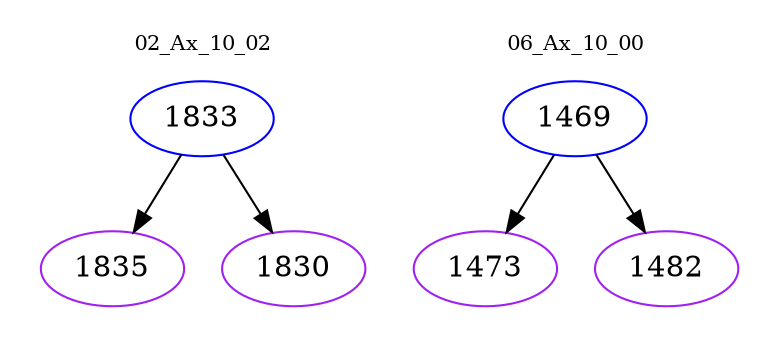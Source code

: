 digraph{
subgraph cluster_0 {
color = white
label = "02_Ax_10_02";
fontsize=10;
T0_1833 [label="1833", color="blue"]
T0_1833 -> T0_1835 [color="black"]
T0_1835 [label="1835", color="purple"]
T0_1833 -> T0_1830 [color="black"]
T0_1830 [label="1830", color="purple"]
}
subgraph cluster_1 {
color = white
label = "06_Ax_10_00";
fontsize=10;
T1_1469 [label="1469", color="blue"]
T1_1469 -> T1_1473 [color="black"]
T1_1473 [label="1473", color="purple"]
T1_1469 -> T1_1482 [color="black"]
T1_1482 [label="1482", color="purple"]
}
}
